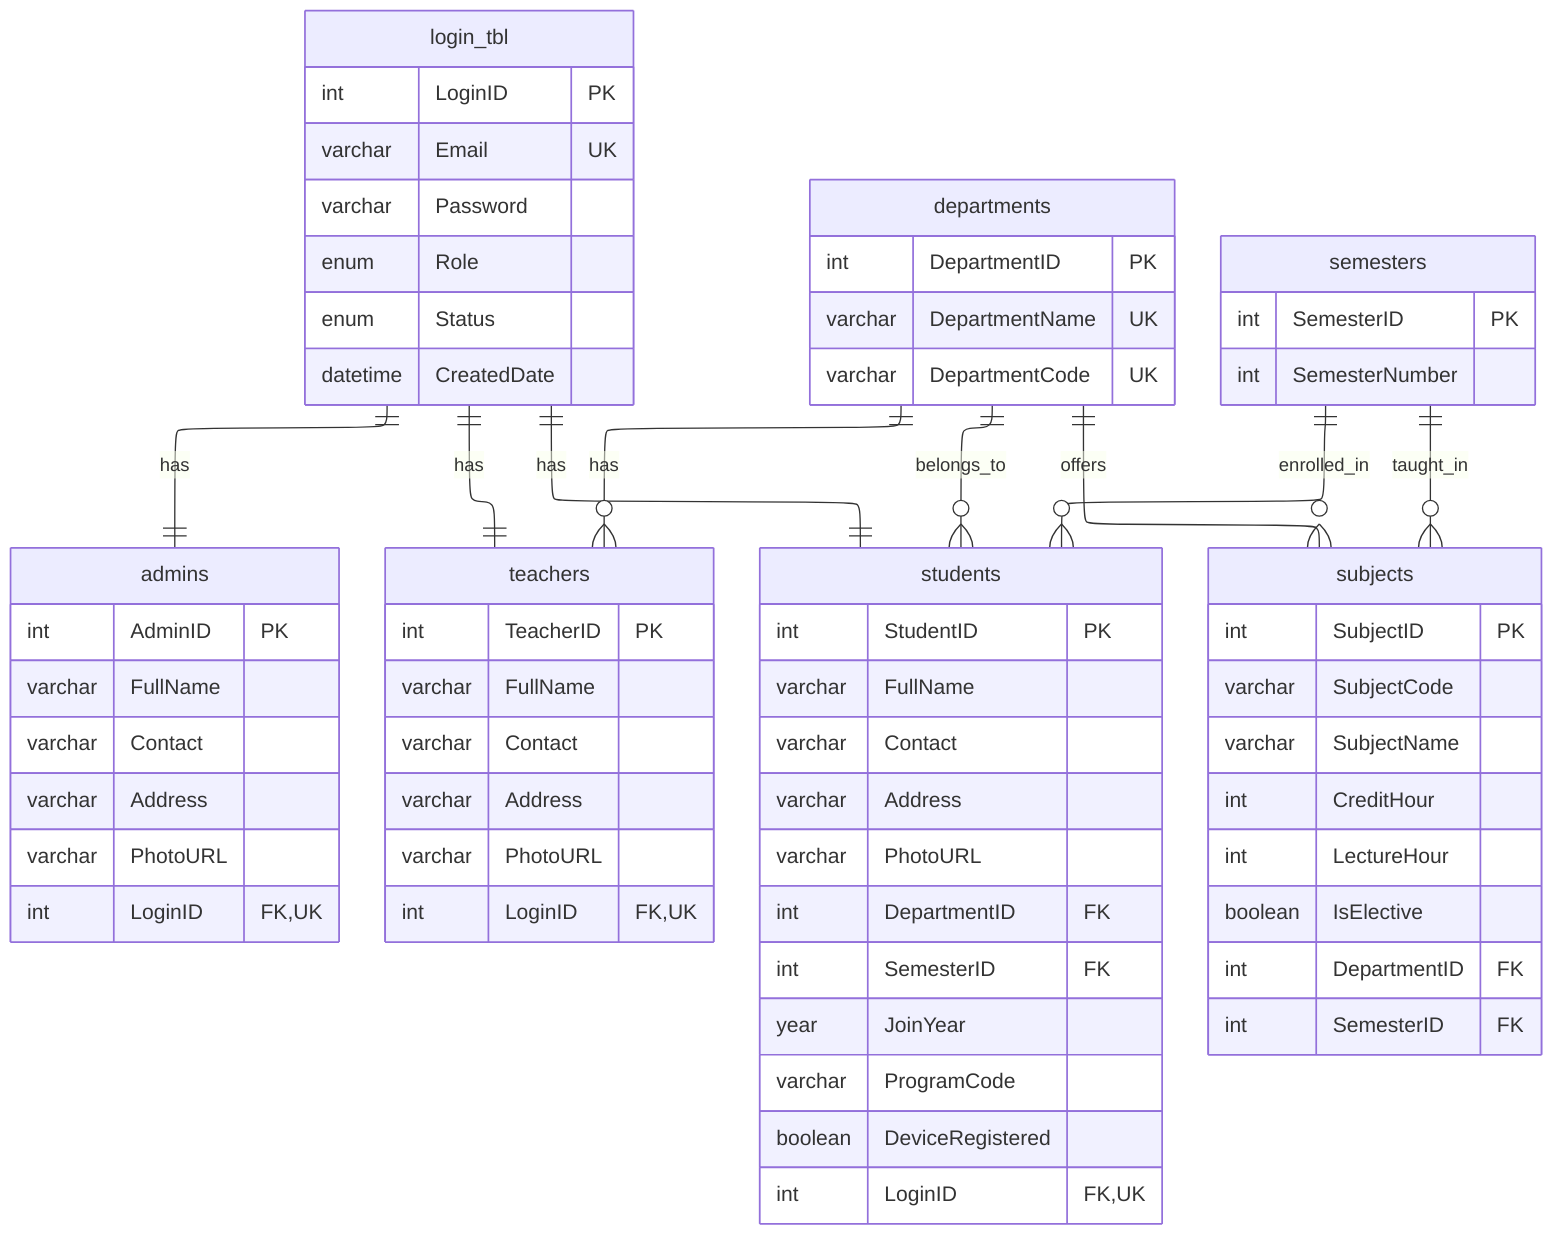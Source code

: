 ---
config:
  layout: elk
---
erDiagram
    login_tbl {
        int LoginID PK
        varchar Email UK
        varchar Password
        enum Role
        enum Status
        datetime CreatedDate
    }
    departments {
        int DepartmentID PK
        varchar DepartmentName UK
        varchar DepartmentCode UK
    }
    semesters {
        int SemesterID PK
        int SemesterNumber
    }
    admins {
        int AdminID PK
        varchar FullName
        varchar Contact
        varchar Address
        varchar PhotoURL
        int LoginID FK,UK
    }
    teachers {
        int TeacherID PK
        varchar FullName
        varchar Contact
        varchar Address
        varchar PhotoURL
        int LoginID FK,UK
    }
    students {
        int StudentID PK
        varchar FullName
        varchar Contact
        varchar Address
        varchar PhotoURL
        int DepartmentID FK
        int SemesterID FK
        year JoinYear
        varchar ProgramCode
        boolean DeviceRegistered
        int LoginID FK,UK
    }
    subjects {
        int SubjectID PK
        varchar SubjectCode
        varchar SubjectName
        int CreditHour
        int LectureHour
        boolean IsElective
        int DepartmentID FK
        int SemesterID FK
    }
    login_tbl ||--|| admins : "has"
    login_tbl ||--|| teachers : "has"
    login_tbl ||--|| students : "has"
    departments ||--o{ students : "belongs_to"
    departments ||--o{ teachers : "has"
    departments ||--o{ subjects : "offers"
    semesters ||--o{ students : "enrolled_in"
    semesters ||--o{ subjects : "taught_in"